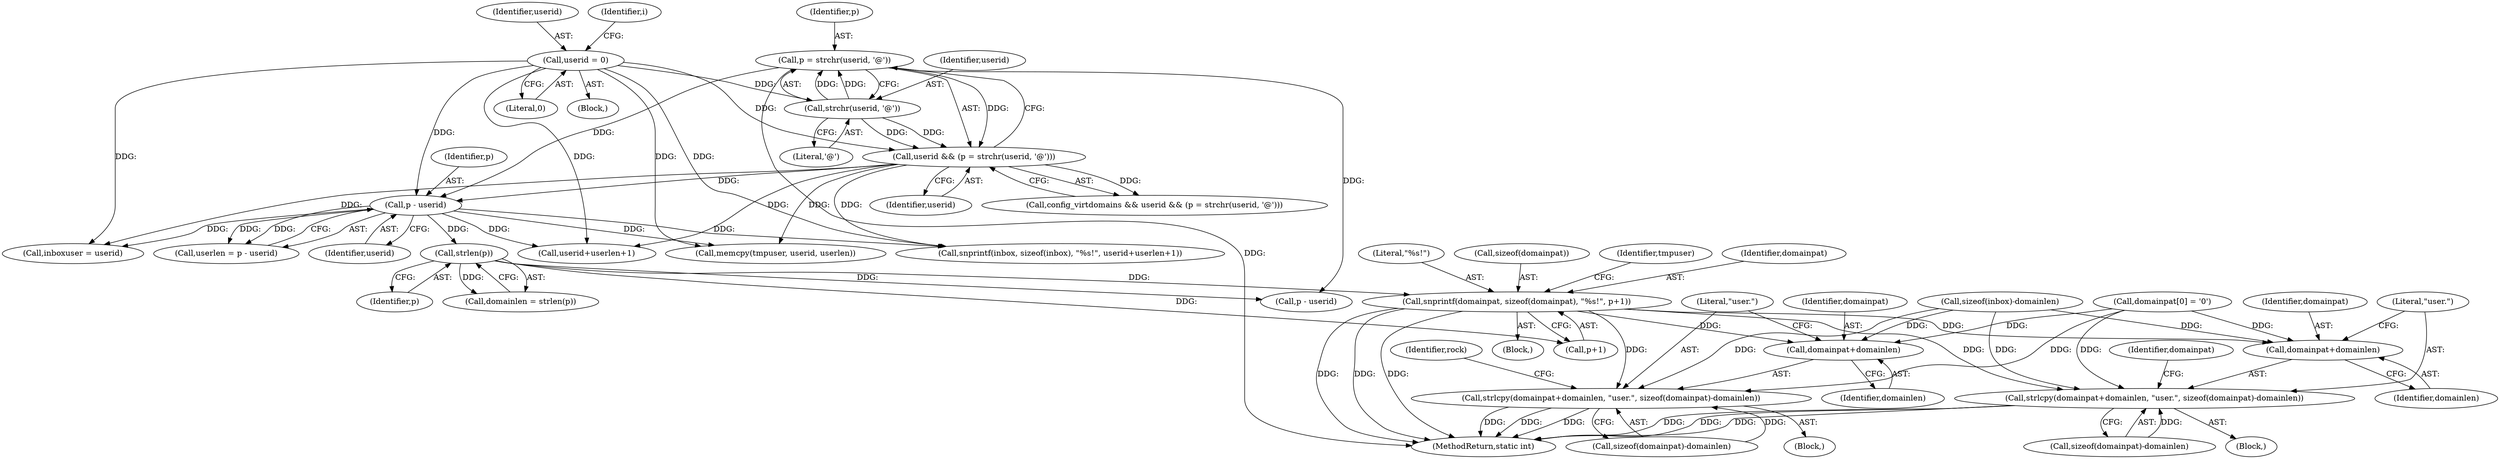 digraph "0_cyrus-imapd_6bd33275368edfa71ae117de895488584678ac79@API" {
"1000227" [label="(Call,snprintf(domainpat, sizeof(domainpat), \"%s!\", p+1))"];
"1000225" [label="(Call,strlen(p))"];
"1000220" [label="(Call,p - userid)"];
"1000212" [label="(Call,p = strchr(userid, '@'))"];
"1000214" [label="(Call,strchr(userid, '@'))"];
"1000186" [label="(Call,userid = 0)"];
"1000210" [label="(Call,userid && (p = strchr(userid, '@')))"];
"1000630" [label="(Call,strlcpy(domainpat+domainlen, \"user.\", sizeof(domainpat)-domainlen))"];
"1000631" [label="(Call,domainpat+domainlen)"];
"1000641" [label="(Call,strlcpy(domainpat+domainlen, \"user.\", sizeof(domainpat)-domainlen))"];
"1000642" [label="(Call,domainpat+domainlen)"];
"1000227" [label="(Call,snprintf(domainpat, sizeof(domainpat), \"%s!\", p+1))"];
"1000225" [label="(Call,strlen(p))"];
"1000642" [label="(Call,domainpat+domainlen)"];
"1000191" [label="(Identifier,i)"];
"1000210" [label="(Call,userid && (p = strchr(userid, '@')))"];
"1000217" [label="(Block,)"];
"1000669" [label="(Identifier,rock)"];
"1000229" [label="(Call,sizeof(domainpat))"];
"1000641" [label="(Call,strlcpy(domainpat+domainlen, \"user.\", sizeof(domainpat)-domainlen))"];
"1000232" [label="(Call,p+1)"];
"1000772" [label="(MethodReturn,static int)"];
"1000213" [label="(Identifier,p)"];
"1000216" [label="(Literal,'@')"];
"1000255" [label="(Call,userid+userlen+1)"];
"1000223" [label="(Call,domainlen = strlen(p))"];
"1000218" [label="(Call,userlen = p - userid)"];
"1000245" [label="(Identifier,tmpuser)"];
"1000635" [label="(Call,sizeof(domainpat)-domainlen)"];
"1000236" [label="(Call,domainpat[0] = '\0')"];
"1000269" [label="(Call,memcpy(tmpuser, userid, userlen))"];
"1000228" [label="(Identifier,domainpat)"];
"1000220" [label="(Call,p - userid)"];
"1000250" [label="(Call,snprintf(inbox, sizeof(inbox), \"%s!\", userid+userlen+1))"];
"1000629" [label="(Block,)"];
"1000644" [label="(Identifier,domainlen)"];
"1000261" [label="(Call,inboxuser = userid)"];
"1000214" [label="(Call,strchr(userid, '@'))"];
"1000643" [label="(Identifier,domainpat)"];
"1000221" [label="(Identifier,p)"];
"1000277" [label="(Call,p - userid)"];
"1000188" [label="(Literal,0)"];
"1000645" [label="(Literal,\"user.\")"];
"1000187" [label="(Identifier,userid)"];
"1000640" [label="(Block,)"];
"1000211" [label="(Identifier,userid)"];
"1000226" [label="(Identifier,p)"];
"1000231" [label="(Literal,\"%s!\")"];
"1000185" [label="(Block,)"];
"1000652" [label="(Identifier,domainpat)"];
"1000646" [label="(Call,sizeof(domainpat)-domainlen)"];
"1000630" [label="(Call,strlcpy(domainpat+domainlen, \"user.\", sizeof(domainpat)-domainlen))"];
"1000632" [label="(Identifier,domainpat)"];
"1000634" [label="(Literal,\"user.\")"];
"1000208" [label="(Call,config_virtdomains && userid && (p = strchr(userid, '@')))"];
"1000215" [label="(Identifier,userid)"];
"1000633" [label="(Identifier,domainlen)"];
"1000305" [label="(Call,sizeof(inbox)-domainlen)"];
"1000186" [label="(Call,userid = 0)"];
"1000222" [label="(Identifier,userid)"];
"1000631" [label="(Call,domainpat+domainlen)"];
"1000212" [label="(Call,p = strchr(userid, '@'))"];
"1000227" -> "1000217"  [label="AST: "];
"1000227" -> "1000232"  [label="CFG: "];
"1000228" -> "1000227"  [label="AST: "];
"1000229" -> "1000227"  [label="AST: "];
"1000231" -> "1000227"  [label="AST: "];
"1000232" -> "1000227"  [label="AST: "];
"1000245" -> "1000227"  [label="CFG: "];
"1000227" -> "1000772"  [label="DDG: "];
"1000227" -> "1000772"  [label="DDG: "];
"1000227" -> "1000772"  [label="DDG: "];
"1000225" -> "1000227"  [label="DDG: "];
"1000227" -> "1000630"  [label="DDG: "];
"1000227" -> "1000631"  [label="DDG: "];
"1000227" -> "1000641"  [label="DDG: "];
"1000227" -> "1000642"  [label="DDG: "];
"1000225" -> "1000223"  [label="AST: "];
"1000225" -> "1000226"  [label="CFG: "];
"1000226" -> "1000225"  [label="AST: "];
"1000223" -> "1000225"  [label="CFG: "];
"1000225" -> "1000223"  [label="DDG: "];
"1000220" -> "1000225"  [label="DDG: "];
"1000225" -> "1000232"  [label="DDG: "];
"1000225" -> "1000277"  [label="DDG: "];
"1000220" -> "1000218"  [label="AST: "];
"1000220" -> "1000222"  [label="CFG: "];
"1000221" -> "1000220"  [label="AST: "];
"1000222" -> "1000220"  [label="AST: "];
"1000218" -> "1000220"  [label="CFG: "];
"1000220" -> "1000218"  [label="DDG: "];
"1000220" -> "1000218"  [label="DDG: "];
"1000212" -> "1000220"  [label="DDG: "];
"1000186" -> "1000220"  [label="DDG: "];
"1000210" -> "1000220"  [label="DDG: "];
"1000220" -> "1000250"  [label="DDG: "];
"1000220" -> "1000255"  [label="DDG: "];
"1000220" -> "1000261"  [label="DDG: "];
"1000220" -> "1000269"  [label="DDG: "];
"1000212" -> "1000210"  [label="AST: "];
"1000212" -> "1000214"  [label="CFG: "];
"1000213" -> "1000212"  [label="AST: "];
"1000214" -> "1000212"  [label="AST: "];
"1000210" -> "1000212"  [label="CFG: "];
"1000212" -> "1000772"  [label="DDG: "];
"1000212" -> "1000210"  [label="DDG: "];
"1000214" -> "1000212"  [label="DDG: "];
"1000214" -> "1000212"  [label="DDG: "];
"1000212" -> "1000277"  [label="DDG: "];
"1000214" -> "1000216"  [label="CFG: "];
"1000215" -> "1000214"  [label="AST: "];
"1000216" -> "1000214"  [label="AST: "];
"1000214" -> "1000210"  [label="DDG: "];
"1000214" -> "1000210"  [label="DDG: "];
"1000186" -> "1000214"  [label="DDG: "];
"1000186" -> "1000185"  [label="AST: "];
"1000186" -> "1000188"  [label="CFG: "];
"1000187" -> "1000186"  [label="AST: "];
"1000188" -> "1000186"  [label="AST: "];
"1000191" -> "1000186"  [label="CFG: "];
"1000186" -> "1000210"  [label="DDG: "];
"1000186" -> "1000250"  [label="DDG: "];
"1000186" -> "1000255"  [label="DDG: "];
"1000186" -> "1000261"  [label="DDG: "];
"1000186" -> "1000269"  [label="DDG: "];
"1000210" -> "1000208"  [label="AST: "];
"1000210" -> "1000211"  [label="CFG: "];
"1000211" -> "1000210"  [label="AST: "];
"1000208" -> "1000210"  [label="CFG: "];
"1000210" -> "1000208"  [label="DDG: "];
"1000210" -> "1000250"  [label="DDG: "];
"1000210" -> "1000255"  [label="DDG: "];
"1000210" -> "1000261"  [label="DDG: "];
"1000210" -> "1000269"  [label="DDG: "];
"1000630" -> "1000629"  [label="AST: "];
"1000630" -> "1000635"  [label="CFG: "];
"1000631" -> "1000630"  [label="AST: "];
"1000634" -> "1000630"  [label="AST: "];
"1000635" -> "1000630"  [label="AST: "];
"1000669" -> "1000630"  [label="CFG: "];
"1000630" -> "1000772"  [label="DDG: "];
"1000630" -> "1000772"  [label="DDG: "];
"1000630" -> "1000772"  [label="DDG: "];
"1000236" -> "1000630"  [label="DDG: "];
"1000305" -> "1000630"  [label="DDG: "];
"1000635" -> "1000630"  [label="DDG: "];
"1000631" -> "1000633"  [label="CFG: "];
"1000632" -> "1000631"  [label="AST: "];
"1000633" -> "1000631"  [label="AST: "];
"1000634" -> "1000631"  [label="CFG: "];
"1000236" -> "1000631"  [label="DDG: "];
"1000305" -> "1000631"  [label="DDG: "];
"1000641" -> "1000640"  [label="AST: "];
"1000641" -> "1000646"  [label="CFG: "];
"1000642" -> "1000641"  [label="AST: "];
"1000645" -> "1000641"  [label="AST: "];
"1000646" -> "1000641"  [label="AST: "];
"1000652" -> "1000641"  [label="CFG: "];
"1000641" -> "1000772"  [label="DDG: "];
"1000641" -> "1000772"  [label="DDG: "];
"1000641" -> "1000772"  [label="DDG: "];
"1000236" -> "1000641"  [label="DDG: "];
"1000305" -> "1000641"  [label="DDG: "];
"1000646" -> "1000641"  [label="DDG: "];
"1000642" -> "1000644"  [label="CFG: "];
"1000643" -> "1000642"  [label="AST: "];
"1000644" -> "1000642"  [label="AST: "];
"1000645" -> "1000642"  [label="CFG: "];
"1000236" -> "1000642"  [label="DDG: "];
"1000305" -> "1000642"  [label="DDG: "];
}
